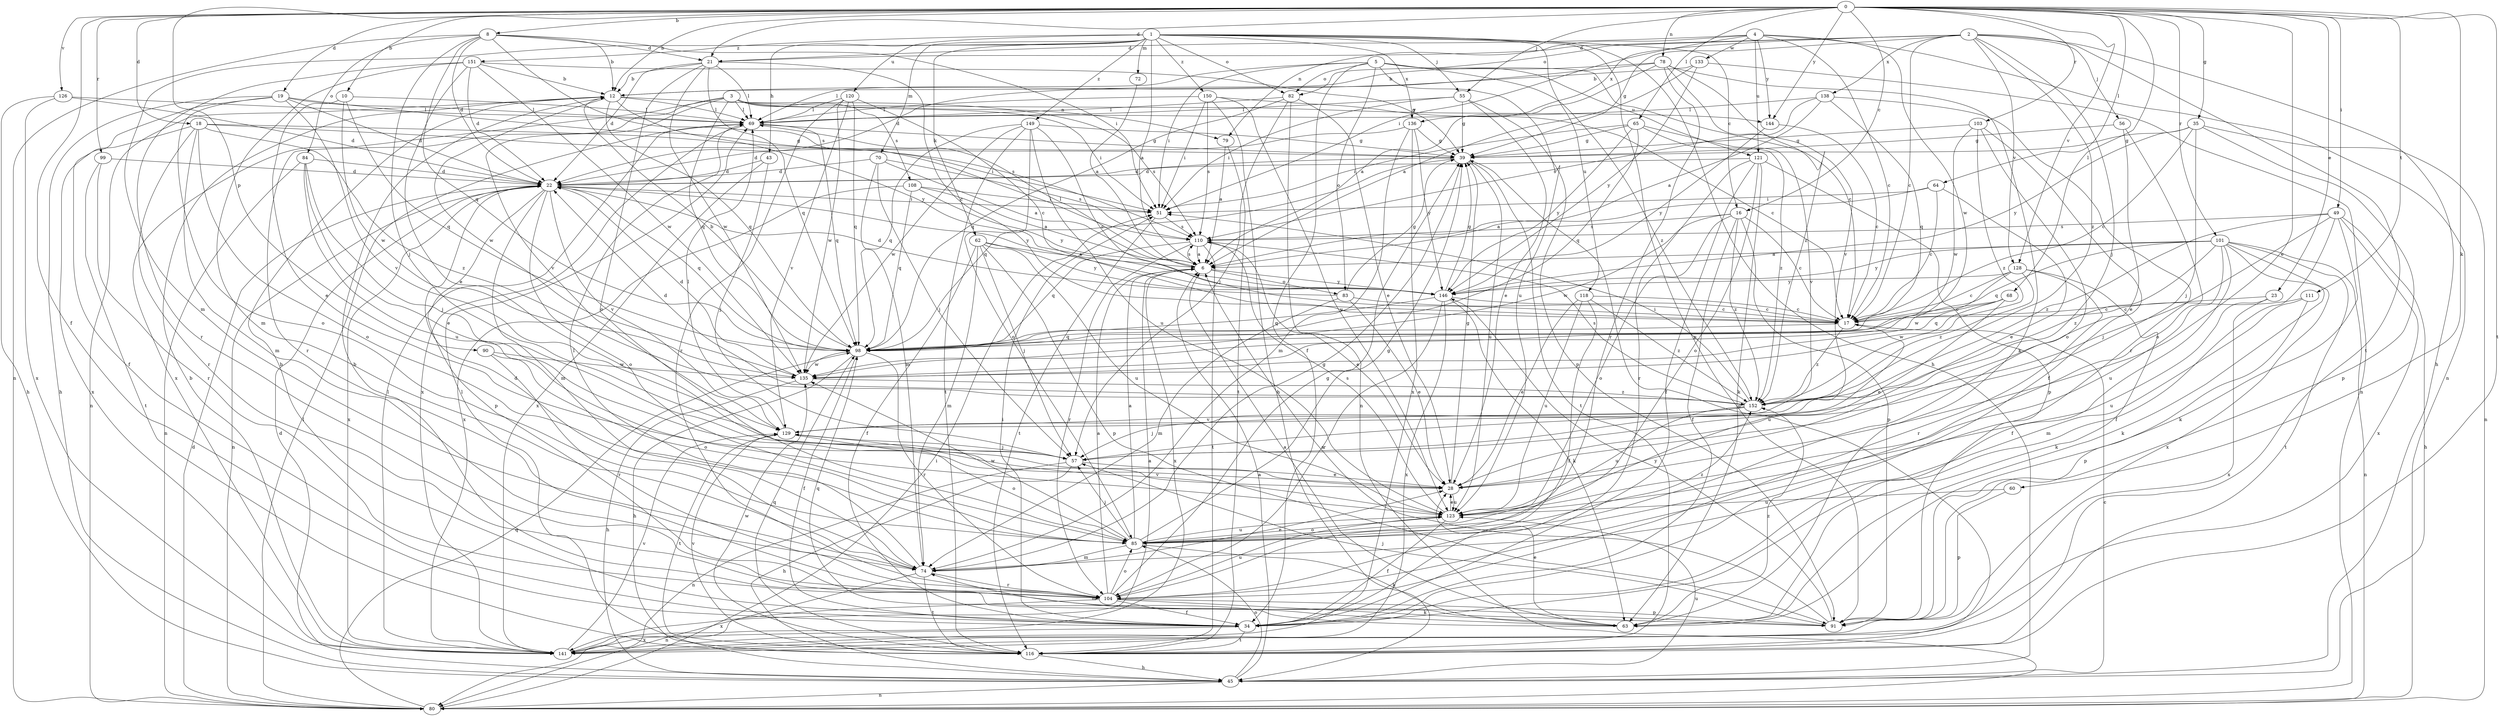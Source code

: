 strict digraph  {
0;
1;
2;
3;
4;
5;
6;
8;
10;
12;
16;
17;
18;
19;
21;
22;
23;
28;
34;
35;
39;
43;
45;
49;
51;
55;
56;
57;
60;
62;
63;
64;
65;
68;
69;
70;
72;
74;
78;
79;
80;
82;
83;
84;
85;
90;
91;
98;
99;
101;
103;
104;
108;
110;
111;
116;
118;
120;
121;
123;
126;
128;
129;
133;
135;
136;
138;
141;
144;
146;
149;
150;
151;
152;
0 -> 8  [label=b];
0 -> 10  [label=b];
0 -> 12  [label=b];
0 -> 16  [label=c];
0 -> 18  [label=d];
0 -> 19  [label=d];
0 -> 21  [label=d];
0 -> 23  [label=e];
0 -> 28  [label=e];
0 -> 34  [label=f];
0 -> 35  [label=g];
0 -> 49  [label=i];
0 -> 55  [label=j];
0 -> 60  [label=k];
0 -> 64  [label=l];
0 -> 65  [label=l];
0 -> 68  [label=l];
0 -> 78  [label=n];
0 -> 90  [label=p];
0 -> 99  [label=r];
0 -> 101  [label=r];
0 -> 103  [label=r];
0 -> 111  [label=t];
0 -> 116  [label=t];
0 -> 126  [label=v];
0 -> 128  [label=v];
0 -> 144  [label=y];
1 -> 6  [label=a];
1 -> 16  [label=c];
1 -> 43  [label=h];
1 -> 45  [label=h];
1 -> 55  [label=j];
1 -> 62  [label=k];
1 -> 70  [label=m];
1 -> 72  [label=m];
1 -> 74  [label=m];
1 -> 82  [label=o];
1 -> 91  [label=p];
1 -> 118  [label=u];
1 -> 120  [label=u];
1 -> 136  [label=x];
1 -> 149  [label=z];
1 -> 150  [label=z];
1 -> 151  [label=z];
2 -> 17  [label=c];
2 -> 21  [label=d];
2 -> 39  [label=g];
2 -> 45  [label=h];
2 -> 56  [label=j];
2 -> 57  [label=j];
2 -> 82  [label=o];
2 -> 116  [label=t];
2 -> 128  [label=v];
2 -> 136  [label=x];
2 -> 138  [label=x];
2 -> 152  [label=z];
3 -> 51  [label=i];
3 -> 69  [label=l];
3 -> 79  [label=n];
3 -> 98  [label=q];
3 -> 104  [label=r];
3 -> 108  [label=s];
3 -> 129  [label=v];
3 -> 141  [label=x];
3 -> 144  [label=y];
4 -> 17  [label=c];
4 -> 21  [label=d];
4 -> 51  [label=i];
4 -> 79  [label=n];
4 -> 80  [label=n];
4 -> 121  [label=u];
4 -> 133  [label=w];
4 -> 135  [label=w];
4 -> 144  [label=y];
5 -> 17  [label=c];
5 -> 34  [label=f];
5 -> 51  [label=i];
5 -> 69  [label=l];
5 -> 82  [label=o];
5 -> 83  [label=o];
5 -> 121  [label=u];
5 -> 123  [label=u];
5 -> 152  [label=z];
6 -> 69  [label=l];
6 -> 83  [label=o];
6 -> 110  [label=s];
6 -> 141  [label=x];
6 -> 146  [label=y];
8 -> 12  [label=b];
8 -> 21  [label=d];
8 -> 22  [label=d];
8 -> 51  [label=i];
8 -> 57  [label=j];
8 -> 80  [label=n];
8 -> 84  [label=o];
8 -> 98  [label=q];
8 -> 110  [label=s];
10 -> 28  [label=e];
10 -> 69  [label=l];
10 -> 98  [label=q];
10 -> 135  [label=w];
12 -> 69  [label=l];
12 -> 80  [label=n];
12 -> 98  [label=q];
12 -> 110  [label=s];
12 -> 135  [label=w];
12 -> 146  [label=y];
16 -> 17  [label=c];
16 -> 34  [label=f];
16 -> 85  [label=o];
16 -> 91  [label=p];
16 -> 110  [label=s];
16 -> 135  [label=w];
16 -> 152  [label=z];
17 -> 98  [label=q];
17 -> 123  [label=u];
17 -> 152  [label=z];
18 -> 39  [label=g];
18 -> 51  [label=i];
18 -> 74  [label=m];
18 -> 85  [label=o];
18 -> 104  [label=r];
18 -> 141  [label=x];
18 -> 152  [label=z];
19 -> 22  [label=d];
19 -> 34  [label=f];
19 -> 45  [label=h];
19 -> 69  [label=l];
19 -> 85  [label=o];
19 -> 110  [label=s];
19 -> 129  [label=v];
21 -> 12  [label=b];
21 -> 17  [label=c];
21 -> 22  [label=d];
21 -> 69  [label=l];
21 -> 85  [label=o];
21 -> 98  [label=q];
21 -> 135  [label=w];
22 -> 51  [label=i];
22 -> 74  [label=m];
22 -> 80  [label=n];
22 -> 85  [label=o];
22 -> 91  [label=p];
22 -> 98  [label=q];
22 -> 129  [label=v];
22 -> 141  [label=x];
22 -> 146  [label=y];
23 -> 17  [label=c];
23 -> 123  [label=u];
23 -> 141  [label=x];
28 -> 39  [label=g];
28 -> 123  [label=u];
34 -> 12  [label=b];
34 -> 51  [label=i];
34 -> 116  [label=t];
34 -> 141  [label=x];
35 -> 17  [label=c];
35 -> 39  [label=g];
35 -> 57  [label=j];
35 -> 80  [label=n];
35 -> 91  [label=p];
35 -> 146  [label=y];
39 -> 22  [label=d];
39 -> 98  [label=q];
39 -> 116  [label=t];
39 -> 123  [label=u];
43 -> 22  [label=d];
43 -> 57  [label=j];
43 -> 141  [label=x];
45 -> 6  [label=a];
45 -> 17  [label=c];
45 -> 22  [label=d];
45 -> 80  [label=n];
45 -> 85  [label=o];
45 -> 123  [label=u];
49 -> 34  [label=f];
49 -> 45  [label=h];
49 -> 57  [label=j];
49 -> 63  [label=k];
49 -> 110  [label=s];
49 -> 141  [label=x];
49 -> 152  [label=z];
51 -> 110  [label=s];
51 -> 116  [label=t];
55 -> 28  [label=e];
55 -> 39  [label=g];
55 -> 51  [label=i];
55 -> 69  [label=l];
55 -> 91  [label=p];
56 -> 28  [label=e];
56 -> 39  [label=g];
56 -> 85  [label=o];
57 -> 28  [label=e];
57 -> 45  [label=h];
57 -> 80  [label=n];
60 -> 91  [label=p];
60 -> 123  [label=u];
62 -> 6  [label=a];
62 -> 34  [label=f];
62 -> 57  [label=j];
62 -> 74  [label=m];
62 -> 91  [label=p];
62 -> 123  [label=u];
62 -> 146  [label=y];
63 -> 6  [label=a];
63 -> 28  [label=e];
63 -> 74  [label=m];
63 -> 98  [label=q];
63 -> 152  [label=z];
64 -> 6  [label=a];
64 -> 17  [label=c];
64 -> 28  [label=e];
64 -> 51  [label=i];
65 -> 39  [label=g];
65 -> 51  [label=i];
65 -> 98  [label=q];
65 -> 129  [label=v];
65 -> 146  [label=y];
65 -> 152  [label=z];
68 -> 17  [label=c];
68 -> 28  [label=e];
68 -> 98  [label=q];
68 -> 135  [label=w];
69 -> 39  [label=g];
69 -> 98  [label=q];
69 -> 141  [label=x];
70 -> 6  [label=a];
70 -> 22  [label=d];
70 -> 57  [label=j];
70 -> 74  [label=m];
70 -> 110  [label=s];
72 -> 6  [label=a];
74 -> 22  [label=d];
74 -> 28  [label=e];
74 -> 39  [label=g];
74 -> 69  [label=l];
74 -> 80  [label=n];
74 -> 104  [label=r];
74 -> 116  [label=t];
78 -> 6  [label=a];
78 -> 12  [label=b];
78 -> 22  [label=d];
78 -> 63  [label=k];
78 -> 104  [label=r];
78 -> 129  [label=v];
78 -> 152  [label=z];
79 -> 6  [label=a];
79 -> 116  [label=t];
80 -> 22  [label=d];
80 -> 51  [label=i];
80 -> 69  [label=l];
80 -> 98  [label=q];
82 -> 28  [label=e];
82 -> 57  [label=j];
82 -> 69  [label=l];
82 -> 80  [label=n];
82 -> 98  [label=q];
83 -> 17  [label=c];
83 -> 22  [label=d];
83 -> 28  [label=e];
83 -> 39  [label=g];
83 -> 74  [label=m];
84 -> 22  [label=d];
84 -> 28  [label=e];
84 -> 57  [label=j];
84 -> 80  [label=n];
84 -> 123  [label=u];
85 -> 6  [label=a];
85 -> 39  [label=g];
85 -> 57  [label=j];
85 -> 63  [label=k];
85 -> 74  [label=m];
85 -> 123  [label=u];
85 -> 135  [label=w];
85 -> 152  [label=z];
90 -> 85  [label=o];
90 -> 104  [label=r];
90 -> 135  [label=w];
91 -> 6  [label=a];
91 -> 12  [label=b];
91 -> 57  [label=j];
91 -> 146  [label=y];
98 -> 12  [label=b];
98 -> 34  [label=f];
98 -> 45  [label=h];
98 -> 104  [label=r];
98 -> 135  [label=w];
99 -> 22  [label=d];
99 -> 104  [label=r];
99 -> 116  [label=t];
101 -> 6  [label=a];
101 -> 34  [label=f];
101 -> 63  [label=k];
101 -> 80  [label=n];
101 -> 98  [label=q];
101 -> 116  [label=t];
101 -> 123  [label=u];
101 -> 141  [label=x];
101 -> 146  [label=y];
101 -> 152  [label=z];
103 -> 34  [label=f];
103 -> 39  [label=g];
103 -> 85  [label=o];
103 -> 135  [label=w];
103 -> 152  [label=z];
104 -> 6  [label=a];
104 -> 34  [label=f];
104 -> 39  [label=g];
104 -> 63  [label=k];
104 -> 85  [label=o];
104 -> 91  [label=p];
104 -> 123  [label=u];
104 -> 141  [label=x];
108 -> 6  [label=a];
108 -> 51  [label=i];
108 -> 98  [label=q];
108 -> 141  [label=x];
108 -> 146  [label=y];
110 -> 6  [label=a];
110 -> 28  [label=e];
110 -> 98  [label=q];
110 -> 104  [label=r];
110 -> 116  [label=t];
111 -> 17  [label=c];
111 -> 74  [label=m];
111 -> 91  [label=p];
116 -> 39  [label=g];
116 -> 45  [label=h];
116 -> 69  [label=l];
116 -> 98  [label=q];
116 -> 129  [label=v];
116 -> 135  [label=w];
118 -> 17  [label=c];
118 -> 28  [label=e];
118 -> 34  [label=f];
118 -> 123  [label=u];
118 -> 152  [label=z];
120 -> 17  [label=c];
120 -> 69  [label=l];
120 -> 98  [label=q];
120 -> 104  [label=r];
120 -> 129  [label=v];
120 -> 135  [label=w];
121 -> 22  [label=d];
121 -> 34  [label=f];
121 -> 63  [label=k];
121 -> 85  [label=o];
121 -> 91  [label=p];
121 -> 104  [label=r];
123 -> 28  [label=e];
123 -> 34  [label=f];
123 -> 85  [label=o];
123 -> 110  [label=s];
123 -> 129  [label=v];
126 -> 22  [label=d];
126 -> 45  [label=h];
126 -> 69  [label=l];
126 -> 141  [label=x];
128 -> 17  [label=c];
128 -> 63  [label=k];
128 -> 104  [label=r];
128 -> 135  [label=w];
128 -> 146  [label=y];
128 -> 152  [label=z];
129 -> 57  [label=j];
129 -> 69  [label=l];
129 -> 85  [label=o];
129 -> 116  [label=t];
133 -> 6  [label=a];
133 -> 12  [label=b];
133 -> 80  [label=n];
133 -> 146  [label=y];
135 -> 22  [label=d];
135 -> 45  [label=h];
135 -> 152  [label=z];
136 -> 22  [label=d];
136 -> 39  [label=g];
136 -> 74  [label=m];
136 -> 141  [label=x];
136 -> 146  [label=y];
138 -> 6  [label=a];
138 -> 69  [label=l];
138 -> 98  [label=q];
138 -> 104  [label=r];
138 -> 110  [label=s];
141 -> 6  [label=a];
141 -> 12  [label=b];
141 -> 69  [label=l];
141 -> 129  [label=v];
144 -> 17  [label=c];
144 -> 146  [label=y];
146 -> 17  [label=c];
146 -> 39  [label=g];
146 -> 63  [label=k];
146 -> 98  [label=q];
146 -> 104  [label=r];
146 -> 141  [label=x];
149 -> 17  [label=c];
149 -> 39  [label=g];
149 -> 85  [label=o];
149 -> 98  [label=q];
149 -> 116  [label=t];
149 -> 123  [label=u];
149 -> 135  [label=w];
150 -> 17  [label=c];
150 -> 45  [label=h];
150 -> 51  [label=i];
150 -> 69  [label=l];
150 -> 110  [label=s];
150 -> 123  [label=u];
151 -> 12  [label=b];
151 -> 22  [label=d];
151 -> 28  [label=e];
151 -> 39  [label=g];
151 -> 74  [label=m];
151 -> 104  [label=r];
151 -> 135  [label=w];
152 -> 22  [label=d];
152 -> 51  [label=i];
152 -> 57  [label=j];
152 -> 110  [label=s];
152 -> 123  [label=u];
152 -> 129  [label=v];
}
